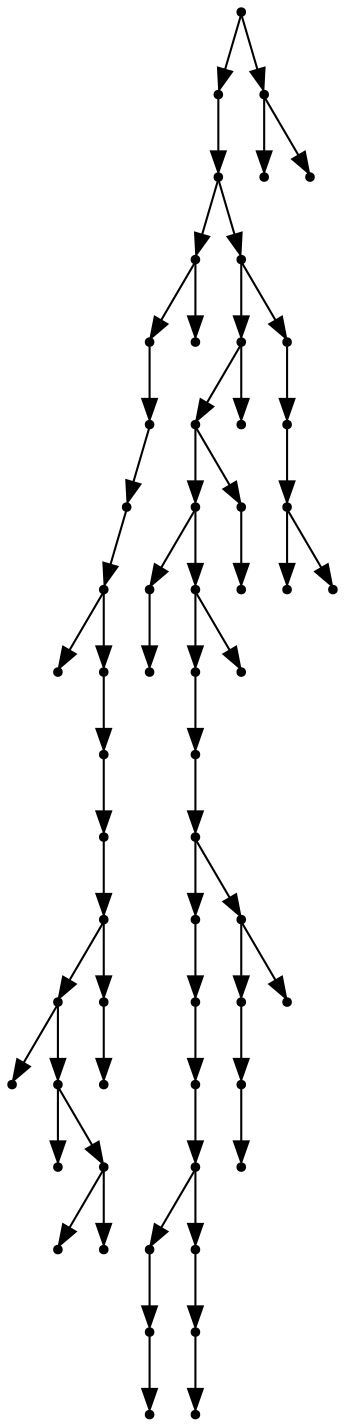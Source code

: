 digraph {
  59 [shape=point];
  55 [shape=point];
  54 [shape=point];
  19 [shape=point];
  17 [shape=point];
  16 [shape=point];
  15 [shape=point];
  14 [shape=point];
  0 [shape=point];
  13 [shape=point];
  12 [shape=point];
  11 [shape=point];
  10 [shape=point];
  7 [shape=point];
  1 [shape=point];
  6 [shape=point];
  2 [shape=point];
  5 [shape=point];
  3 [shape=point];
  4 [shape=point];
  9 [shape=point];
  8 [shape=point];
  18 [shape=point];
  53 [shape=point];
  47 [shape=point];
  45 [shape=point];
  42 [shape=point];
  21 [shape=point];
  20 [shape=point];
  41 [shape=point];
  39 [shape=point];
  38 [shape=point];
  37 [shape=point];
  31 [shape=point];
  30 [shape=point];
  29 [shape=point];
  28 [shape=point];
  24 [shape=point];
  23 [shape=point];
  22 [shape=point];
  27 [shape=point];
  26 [shape=point];
  25 [shape=point];
  36 [shape=point];
  34 [shape=point];
  33 [shape=point];
  32 [shape=point];
  35 [shape=point];
  40 [shape=point];
  44 [shape=point];
  43 [shape=point];
  46 [shape=point];
  52 [shape=point];
  51 [shape=point];
  50 [shape=point];
  48 [shape=point];
  49 [shape=point];
  58 [shape=point];
  56 [shape=point];
  57 [shape=point];
59 -> 55;
55 -> 54;
54 -> 19;
19 -> 17;
17 -> 16;
16 -> 15;
15 -> 14;
14 -> 0;
14 -> 13;
13 -> 12;
12 -> 11;
11 -> 10;
10 -> 7;
7 -> 1;
7 -> 6;
6 -> 2;
6 -> 5;
5 -> 3;
5 -> 4;
10 -> 9;
9 -> 8;
19 -> 18;
54 -> 53;
53 -> 47;
47 -> 45;
45 -> 42;
42 -> 21;
21 -> 20;
42 -> 41;
41 -> 39;
39 -> 38;
38 -> 37;
37 -> 31;
31 -> 30;
30 -> 29;
29 -> 28;
28 -> 24;
24 -> 23;
23 -> 22;
28 -> 27;
27 -> 26;
26 -> 25;
37 -> 36;
36 -> 34;
34 -> 33;
33 -> 32;
36 -> 35;
41 -> 40;
45 -> 44;
44 -> 43;
47 -> 46;
53 -> 52;
52 -> 51;
51 -> 50;
50 -> 48;
50 -> 49;
59 -> 58;
58 -> 56;
58 -> 57;
}
